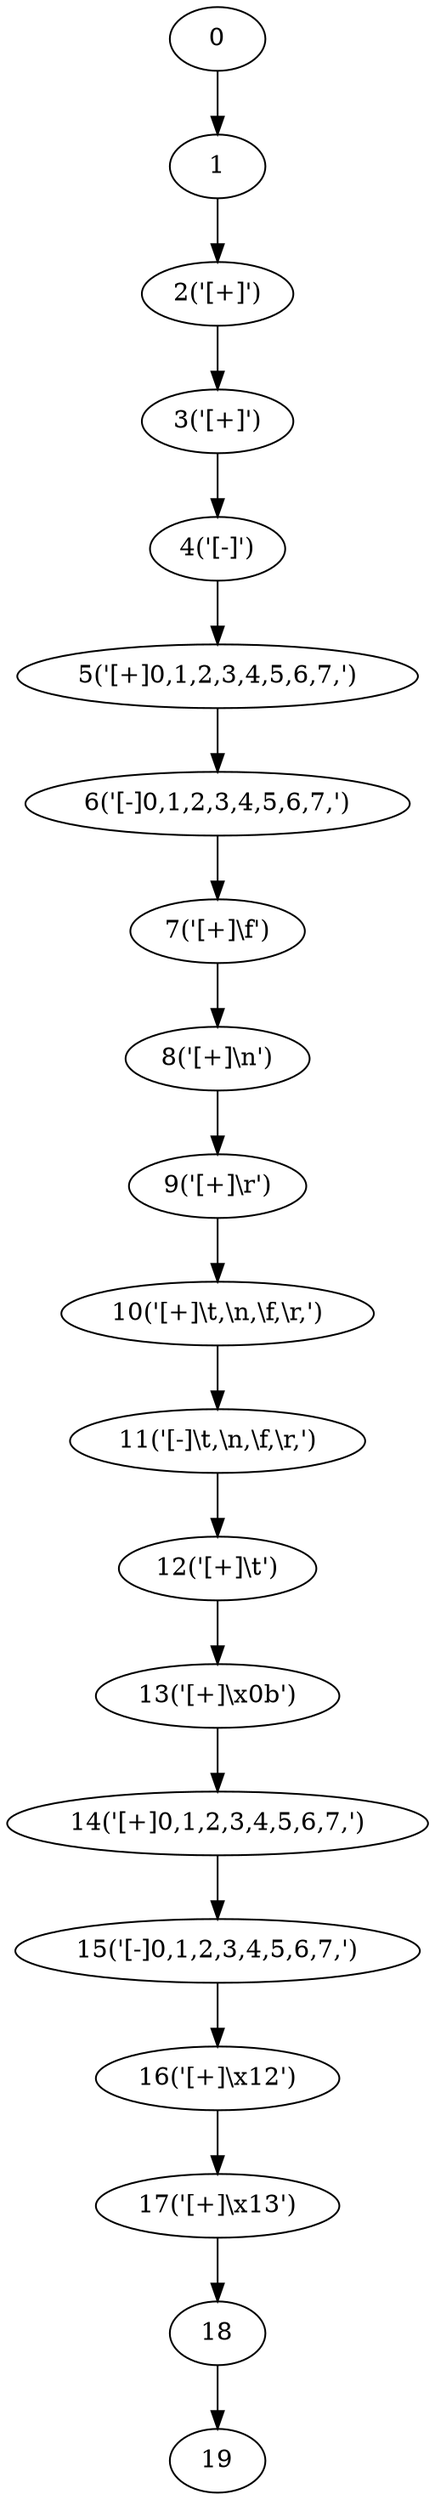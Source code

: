 digraph g {
	0 ;
	1 ;
	2 [label="2('[+]')"];
	3 [label="3('[+]')"];
	4 [label="4('[-]')"];
	5 [label="5('[+]0,1,2,3,4,5,6,7,')"];
	6 [label="6('[-]0,1,2,3,4,5,6,7,')"];
	7 [label="7('[+]\\f')"];
	8 [label="8('[+]\\n')"];
	9 [label="9('[+]\\r')"];
	10 [label="10('[+]\\t,\\n,\\f,\\r,')"];
	11 [label="11('[-]\\t,\\n,\\f,\\r,')"];
	12 [label="12('[+]\\t')"];
	13 [label="13('[+]\\x0b')"];
	14 [label="14('[+]0,1,2,3,4,5,6,7,')"];
	15 [label="15('[-]0,1,2,3,4,5,6,7,')"];
	16 [label="16('[+]\\x12')"];
	17 [label="17('[+]\\x13')"];
	18 ;
	19 ;
	0->1;
	1->2;
	2->3;
	3->4;
	4->5;
	5->6;
	6->7;
	7->8;
	8->9;
	9->10;
	10->11;
	11->12;
	12->13;
	13->14;
	14->15;
	15->16;
	16->17;
	17->18;
	18->19;
}
